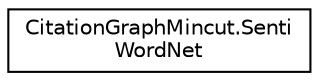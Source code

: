 digraph "Graphical Class Hierarchy"
{
 // LATEX_PDF_SIZE
  edge [fontname="Helvetica",fontsize="10",labelfontname="Helvetica",labelfontsize="10"];
  node [fontname="Helvetica",fontsize="10",shape=record];
  rankdir="LR";
  Node0 [label="CitationGraphMincut.Senti\lWordNet",height=0.2,width=0.4,color="black", fillcolor="white", style="filled",URL="$classCitationGraphMincut_1_1SentiWordNet.html",tooltip=" "];
}
